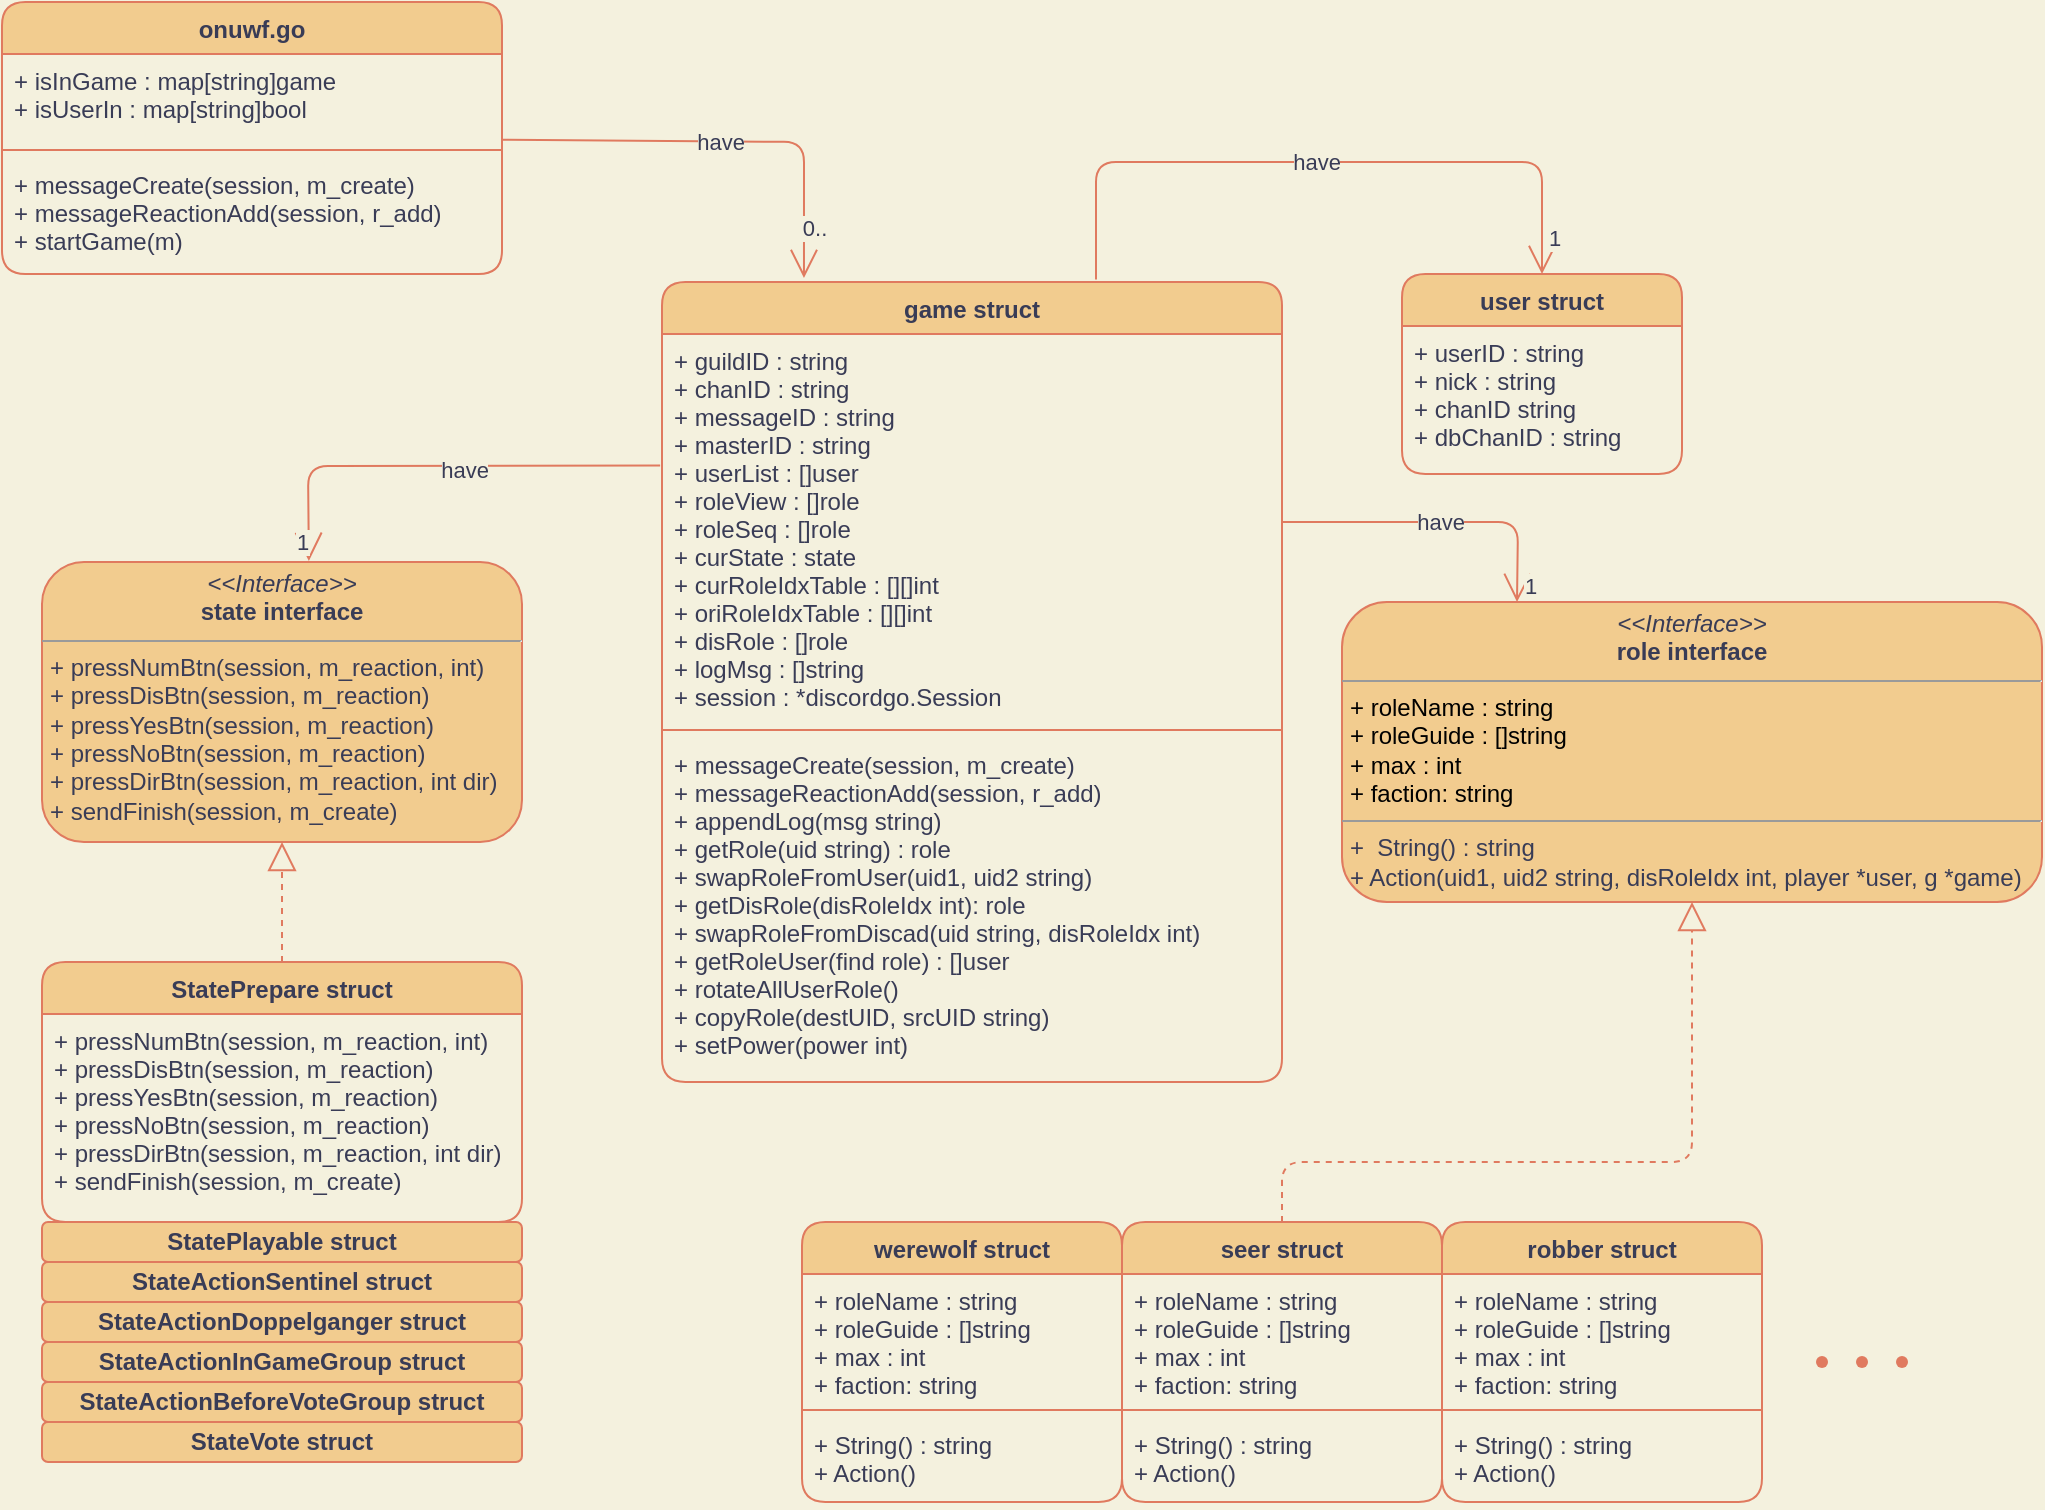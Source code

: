 <mxfile version="14.7.3" type="github">
  <diagram name="Page-1" id="6133507b-19e7-1e82-6fc7-422aa6c4b21f">
    <mxGraphModel dx="1107" dy="814" grid="1" gridSize="10" guides="1" tooltips="1" connect="1" arrows="1" fold="1" page="1" pageScale="1" pageWidth="1100" pageHeight="850" background="#F4F1DE" math="0" shadow="0">
      <root>
        <mxCell id="0" />
        <mxCell id="1" parent="0" />
        <mxCell id="4b7hiU9GkDOYzhKlwPfX-1" value="onuwf.go" style="swimlane;fontStyle=1;align=center;verticalAlign=top;childLayout=stackLayout;horizontal=1;startSize=26;horizontalStack=0;resizeParent=1;resizeParentMax=0;resizeLast=0;collapsible=1;marginBottom=0;fontColor=#393C56;strokeColor=#E07A5F;fillColor=#F2CC8F;rounded=1;" vertex="1" parent="1">
          <mxGeometry x="50" y="30" width="250" height="136" as="geometry" />
        </mxCell>
        <mxCell id="4b7hiU9GkDOYzhKlwPfX-2" value="+ isInGame : map[string]game&#xa;+ isUserIn : map[string]bool" style="text;strokeColor=none;fillColor=none;align=left;verticalAlign=top;spacingLeft=4;spacingRight=4;overflow=hidden;rotatable=0;points=[[0,0.5],[1,0.5]];portConstraint=eastwest;fontColor=#393C56;rounded=1;" vertex="1" parent="4b7hiU9GkDOYzhKlwPfX-1">
          <mxGeometry y="26" width="250" height="44" as="geometry" />
        </mxCell>
        <mxCell id="4b7hiU9GkDOYzhKlwPfX-3" value="" style="line;strokeWidth=1;fillColor=none;align=left;verticalAlign=middle;spacingTop=-1;spacingLeft=3;spacingRight=3;rotatable=0;labelPosition=right;points=[];portConstraint=eastwest;strokeColor=#E07A5F;fontColor=#393C56;labelBackgroundColor=#F4F1DE;rounded=1;" vertex="1" parent="4b7hiU9GkDOYzhKlwPfX-1">
          <mxGeometry y="70" width="250" height="8" as="geometry" />
        </mxCell>
        <mxCell id="4b7hiU9GkDOYzhKlwPfX-4" value="+ messageCreate(session, m_create)&#xa;+ messageReactionAdd(session, r_add)&#xa;+ startGame(m)" style="text;strokeColor=none;fillColor=none;align=left;verticalAlign=top;spacingLeft=4;spacingRight=4;overflow=hidden;rotatable=0;points=[[0,0.5],[1,0.5]];portConstraint=eastwest;fontColor=#393C56;rounded=1;" vertex="1" parent="4b7hiU9GkDOYzhKlwPfX-1">
          <mxGeometry y="78" width="250" height="58" as="geometry" />
        </mxCell>
        <mxCell id="4b7hiU9GkDOYzhKlwPfX-5" value="game struct" style="swimlane;fontStyle=1;align=center;verticalAlign=top;childLayout=stackLayout;horizontal=1;startSize=26;horizontalStack=0;resizeParent=1;resizeParentMax=0;resizeLast=0;collapsible=1;marginBottom=0;fontColor=#393C56;strokeColor=#E07A5F;fillColor=#F2CC8F;rounded=1;" vertex="1" parent="1">
          <mxGeometry x="380" y="170" width="310" height="400" as="geometry" />
        </mxCell>
        <mxCell id="4b7hiU9GkDOYzhKlwPfX-6" value="+ guildID : string&#xa;+ chanID : string&#xa;+ messageID : string&#xa;+ masterID : string&#xa;+ userList : []user&#xa;+ roleView : []role&#xa;+ roleSeq : []role&#xa;+ curState : state&#xa;+ curRoleIdxTable : [][]int&#xa;+ oriRoleIdxTable : [][]int&#xa;+ disRole : []role&#xa;+ logMsg : []string&#xa;+ session : *discordgo.Session" style="text;strokeColor=none;fillColor=none;align=left;verticalAlign=top;spacingLeft=4;spacingRight=4;overflow=hidden;rotatable=0;points=[[0,0.5],[1,0.5]];portConstraint=eastwest;fontColor=#393C56;rounded=1;" vertex="1" parent="4b7hiU9GkDOYzhKlwPfX-5">
          <mxGeometry y="26" width="310" height="194" as="geometry" />
        </mxCell>
        <mxCell id="4b7hiU9GkDOYzhKlwPfX-7" value="" style="line;strokeWidth=1;fillColor=none;align=left;verticalAlign=middle;spacingTop=-1;spacingLeft=3;spacingRight=3;rotatable=0;labelPosition=right;points=[];portConstraint=eastwest;strokeColor=#E07A5F;fontColor=#393C56;labelBackgroundColor=#F4F1DE;rounded=1;" vertex="1" parent="4b7hiU9GkDOYzhKlwPfX-5">
          <mxGeometry y="220" width="310" height="8" as="geometry" />
        </mxCell>
        <mxCell id="4b7hiU9GkDOYzhKlwPfX-8" value="+ messageCreate(session, m_create)&#xa;+ messageReactionAdd(session, r_add)&#xa;+ appendLog(msg string)&#xa;+ getRole(uid string) : role&#xa;+ swapRoleFromUser(uid1, uid2 string)&#xa;+ getDisRole(disRoleIdx int): role&#xa;+ swapRoleFromDiscad(uid string, disRoleIdx int)&#xa;+ getRoleUser(find role) : []user&#xa;+ rotateAllUserRole()&#xa;+ copyRole(destUID, srcUID string)&#xa;+ setPower(power int)" style="text;strokeColor=none;fillColor=none;align=left;verticalAlign=top;spacingLeft=4;spacingRight=4;overflow=hidden;rotatable=0;points=[[0,0.5],[1,0.5]];portConstraint=eastwest;fontColor=#393C56;rounded=1;" vertex="1" parent="4b7hiU9GkDOYzhKlwPfX-5">
          <mxGeometry y="228" width="310" height="172" as="geometry" />
        </mxCell>
        <mxCell id="4b7hiU9GkDOYzhKlwPfX-10" value="werewolf struct" style="swimlane;fontStyle=1;align=center;verticalAlign=top;childLayout=stackLayout;horizontal=1;startSize=26;horizontalStack=0;resizeParent=1;resizeParentMax=0;resizeLast=0;collapsible=1;marginBottom=0;fontColor=#393C56;strokeColor=#E07A5F;fillColor=#F2CC8F;rounded=1;" vertex="1" parent="1">
          <mxGeometry x="450" y="640" width="160" height="140" as="geometry">
            <mxRectangle x="750" y="320" width="120" height="26" as="alternateBounds" />
          </mxGeometry>
        </mxCell>
        <mxCell id="4b7hiU9GkDOYzhKlwPfX-11" value="+ roleName : string&#xa;+ roleGuide : []string&#xa;+ max : int&#xa;+ faction: string" style="text;strokeColor=none;fillColor=none;align=left;verticalAlign=top;spacingLeft=4;spacingRight=4;overflow=hidden;rotatable=0;points=[[0,0.5],[1,0.5]];portConstraint=eastwest;fontColor=#393C56;rounded=1;" vertex="1" parent="4b7hiU9GkDOYzhKlwPfX-10">
          <mxGeometry y="26" width="160" height="64" as="geometry" />
        </mxCell>
        <mxCell id="4b7hiU9GkDOYzhKlwPfX-12" value="" style="line;strokeWidth=1;fillColor=none;align=left;verticalAlign=middle;spacingTop=-1;spacingLeft=3;spacingRight=3;rotatable=0;labelPosition=right;points=[];portConstraint=eastwest;strokeColor=#E07A5F;fontColor=#393C56;labelBackgroundColor=#F4F1DE;rounded=1;" vertex="1" parent="4b7hiU9GkDOYzhKlwPfX-10">
          <mxGeometry y="90" width="160" height="8" as="geometry" />
        </mxCell>
        <mxCell id="4b7hiU9GkDOYzhKlwPfX-13" value="+ String() : string&#xa;+ Action()" style="text;strokeColor=none;fillColor=none;align=left;verticalAlign=top;spacingLeft=4;spacingRight=4;overflow=hidden;rotatable=0;points=[[0,0.5],[1,0.5]];portConstraint=eastwest;fontColor=#393C56;rounded=1;" vertex="1" parent="4b7hiU9GkDOYzhKlwPfX-10">
          <mxGeometry y="98" width="160" height="42" as="geometry" />
        </mxCell>
        <mxCell id="4b7hiU9GkDOYzhKlwPfX-14" value="&lt;p style=&quot;margin: 0px ; margin-top: 4px ; text-align: center&quot;&gt;&lt;i&gt;&amp;lt;&amp;lt;Interface&amp;gt;&amp;gt;&lt;/i&gt;&lt;br&gt;&lt;b&gt;role interface&lt;/b&gt;&lt;/p&gt;&lt;hr size=&quot;1&quot;&gt;&lt;p style=&quot;margin: 0px ; margin-left: 4px&quot;&gt;&lt;span style=&quot;color: rgb(0 , 0 , 0)&quot;&gt;+ roleName : string&lt;/span&gt;&lt;br style=&quot;padding: 0px ; margin: 0px ; color: rgb(0 , 0 , 0)&quot;&gt;&lt;span style=&quot;color: rgb(0 , 0 , 0)&quot;&gt;+ roleGuide : []string&lt;/span&gt;&lt;br style=&quot;padding: 0px ; margin: 0px ; color: rgb(0 , 0 , 0)&quot;&gt;&lt;span style=&quot;color: rgb(0 , 0 , 0)&quot;&gt;+ max : int&lt;/span&gt;&lt;br style=&quot;padding: 0px ; margin: 0px ; color: rgb(0 , 0 , 0)&quot;&gt;&lt;span style=&quot;color: rgb(0 , 0 , 0)&quot;&gt;+ faction: string&lt;/span&gt;&lt;br&gt;&lt;/p&gt;&lt;hr size=&quot;1&quot;&gt;&lt;p style=&quot;margin: 0px ; margin-left: 4px&quot;&gt;+ &amp;nbsp;String() : string&lt;/p&gt;&lt;p style=&quot;margin: 0px 0px 0px 4px&quot;&gt;+ Action(uid1, uid2 string, disRoleIdx int, player *user, g *game)&lt;/p&gt;" style="verticalAlign=top;align=left;overflow=fill;fontSize=12;fontFamily=Helvetica;html=1;fontColor=#393C56;strokeColor=#E07A5F;fillColor=#F2CC8F;rounded=1;" vertex="1" parent="1">
          <mxGeometry x="720" y="330" width="350" height="150" as="geometry" />
        </mxCell>
        <mxCell id="4b7hiU9GkDOYzhKlwPfX-15" value="" style="shape=waypoint;size=6;pointerEvents=1;points=[];fillColor=none;resizable=0;rotatable=0;perimeter=centerPerimeter;snapToPoint=1;fontColor=#393C56;strokeColor=#E07A5F;rounded=1;" vertex="1" parent="1">
          <mxGeometry x="980" y="690" width="40" height="40" as="geometry" />
        </mxCell>
        <mxCell id="4b7hiU9GkDOYzhKlwPfX-16" value="" style="shape=waypoint;size=6;pointerEvents=1;points=[];fillColor=none;resizable=0;rotatable=0;perimeter=centerPerimeter;snapToPoint=1;fontColor=#393C56;strokeColor=#E07A5F;rounded=1;" vertex="1" parent="1">
          <mxGeometry x="960" y="690" width="40" height="40" as="geometry" />
        </mxCell>
        <mxCell id="4b7hiU9GkDOYzhKlwPfX-17" value="" style="shape=waypoint;size=6;pointerEvents=1;points=[];fillColor=none;resizable=0;rotatable=0;perimeter=centerPerimeter;snapToPoint=1;fontColor=#393C56;strokeColor=#E07A5F;rounded=1;" vertex="1" parent="1">
          <mxGeometry x="940" y="690" width="40" height="40" as="geometry" />
        </mxCell>
        <mxCell id="4b7hiU9GkDOYzhKlwPfX-18" value="seer struct" style="swimlane;fontStyle=1;align=center;verticalAlign=top;childLayout=stackLayout;horizontal=1;startSize=26;horizontalStack=0;resizeParent=1;resizeParentMax=0;resizeLast=0;collapsible=1;marginBottom=0;fontColor=#393C56;strokeColor=#E07A5F;fillColor=#F2CC8F;rounded=1;" vertex="1" parent="1">
          <mxGeometry x="610" y="640" width="160" height="140" as="geometry">
            <mxRectangle x="910" y="320" width="90" height="26" as="alternateBounds" />
          </mxGeometry>
        </mxCell>
        <mxCell id="4b7hiU9GkDOYzhKlwPfX-19" value="+ roleName : string&#xa;+ roleGuide : []string&#xa;+ max : int&#xa;+ faction: string" style="text;strokeColor=none;fillColor=none;align=left;verticalAlign=top;spacingLeft=4;spacingRight=4;overflow=hidden;rotatable=0;points=[[0,0.5],[1,0.5]];portConstraint=eastwest;fontColor=#393C56;rounded=1;" vertex="1" parent="4b7hiU9GkDOYzhKlwPfX-18">
          <mxGeometry y="26" width="160" height="64" as="geometry" />
        </mxCell>
        <mxCell id="4b7hiU9GkDOYzhKlwPfX-20" value="" style="line;strokeWidth=1;fillColor=none;align=left;verticalAlign=middle;spacingTop=-1;spacingLeft=3;spacingRight=3;rotatable=0;labelPosition=right;points=[];portConstraint=eastwest;strokeColor=#E07A5F;fontColor=#393C56;labelBackgroundColor=#F4F1DE;rounded=1;" vertex="1" parent="4b7hiU9GkDOYzhKlwPfX-18">
          <mxGeometry y="90" width="160" height="8" as="geometry" />
        </mxCell>
        <mxCell id="4b7hiU9GkDOYzhKlwPfX-21" value="+ String() : string&#xa;+ Action()" style="text;strokeColor=none;fillColor=none;align=left;verticalAlign=top;spacingLeft=4;spacingRight=4;overflow=hidden;rotatable=0;points=[[0,0.5],[1,0.5]];portConstraint=eastwest;fontColor=#393C56;rounded=1;" vertex="1" parent="4b7hiU9GkDOYzhKlwPfX-18">
          <mxGeometry y="98" width="160" height="42" as="geometry" />
        </mxCell>
        <mxCell id="4b7hiU9GkDOYzhKlwPfX-26" value="robber struct" style="swimlane;fontStyle=1;align=center;verticalAlign=top;childLayout=stackLayout;horizontal=1;startSize=26;horizontalStack=0;resizeParent=1;resizeParentMax=0;resizeLast=0;collapsible=1;marginBottom=0;fontColor=#393C56;strokeColor=#E07A5F;fillColor=#F2CC8F;rounded=1;" vertex="1" parent="1">
          <mxGeometry x="770" y="640" width="160" height="140" as="geometry">
            <mxRectangle x="750" y="460" width="110" height="26" as="alternateBounds" />
          </mxGeometry>
        </mxCell>
        <mxCell id="4b7hiU9GkDOYzhKlwPfX-27" value="+ roleName : string&#xa;+ roleGuide : []string&#xa;+ max : int&#xa;+ faction: string" style="text;strokeColor=none;fillColor=none;align=left;verticalAlign=top;spacingLeft=4;spacingRight=4;overflow=hidden;rotatable=0;points=[[0,0.5],[1,0.5]];portConstraint=eastwest;fontColor=#393C56;rounded=1;" vertex="1" parent="4b7hiU9GkDOYzhKlwPfX-26">
          <mxGeometry y="26" width="160" height="64" as="geometry" />
        </mxCell>
        <mxCell id="4b7hiU9GkDOYzhKlwPfX-28" value="" style="line;strokeWidth=1;fillColor=none;align=left;verticalAlign=middle;spacingTop=-1;spacingLeft=3;spacingRight=3;rotatable=0;labelPosition=right;points=[];portConstraint=eastwest;strokeColor=#E07A5F;fontColor=#393C56;labelBackgroundColor=#F4F1DE;rounded=1;" vertex="1" parent="4b7hiU9GkDOYzhKlwPfX-26">
          <mxGeometry y="90" width="160" height="8" as="geometry" />
        </mxCell>
        <mxCell id="4b7hiU9GkDOYzhKlwPfX-29" value="+ String() : string&#xa;+ Action()" style="text;strokeColor=none;fillColor=none;align=left;verticalAlign=top;spacingLeft=4;spacingRight=4;overflow=hidden;rotatable=0;points=[[0,0.5],[1,0.5]];portConstraint=eastwest;fontColor=#393C56;rounded=1;" vertex="1" parent="4b7hiU9GkDOYzhKlwPfX-26">
          <mxGeometry y="98" width="160" height="42" as="geometry" />
        </mxCell>
        <mxCell id="4b7hiU9GkDOYzhKlwPfX-30" value="&lt;p style=&quot;margin: 0px ; margin-top: 4px ; text-align: center&quot;&gt;&lt;i&gt;&amp;lt;&amp;lt;Interface&amp;gt;&amp;gt;&lt;/i&gt;&lt;br&gt;&lt;b&gt;state interface&lt;/b&gt;&lt;/p&gt;&lt;hr size=&quot;1&quot;&gt;&lt;p style=&quot;margin: 0px ; margin-left: 4px&quot;&gt;+ pressNumBtn(session, m_reaction, int)&lt;/p&gt;&lt;p style=&quot;margin: 0px ; margin-left: 4px&quot;&gt;+ pressDisBtn(session, m_reaction)&lt;/p&gt;&lt;p style=&quot;margin: 0px ; margin-left: 4px&quot;&gt;+ pressYesBtn(session, m_reaction)&lt;/p&gt;&lt;p style=&quot;margin: 0px ; margin-left: 4px&quot;&gt;+ pressNoBtn(session, m_reaction)&lt;/p&gt;&lt;p style=&quot;margin: 0px ; margin-left: 4px&quot;&gt;+ pressDirBtn(session, m_reaction, int dir)&lt;/p&gt;&lt;p style=&quot;margin: 0px ; margin-left: 4px&quot;&gt;+ sendFinish(session, m_create)&lt;/p&gt;" style="verticalAlign=top;align=left;overflow=fill;fontSize=12;fontFamily=Helvetica;html=1;fontColor=#393C56;strokeColor=#E07A5F;fillColor=#F2CC8F;rounded=1;" vertex="1" parent="1">
          <mxGeometry x="70" y="310" width="240" height="140" as="geometry" />
        </mxCell>
        <mxCell id="4b7hiU9GkDOYzhKlwPfX-31" value="user struct" style="swimlane;fontStyle=1;align=center;verticalAlign=top;childLayout=stackLayout;horizontal=1;startSize=26;horizontalStack=0;resizeParent=1;resizeParentMax=0;resizeLast=0;collapsible=1;marginBottom=0;fontColor=#393C56;strokeColor=#E07A5F;fillColor=#F2CC8F;rounded=1;" vertex="1" parent="1">
          <mxGeometry x="750" y="166" width="140" height="100" as="geometry" />
        </mxCell>
        <mxCell id="4b7hiU9GkDOYzhKlwPfX-32" value="+ userID : string&#xa;+ nick : string&#xa;+ chanID string&#xa;+ dbChanID : string" style="text;strokeColor=none;fillColor=none;align=left;verticalAlign=top;spacingLeft=4;spacingRight=4;overflow=hidden;rotatable=0;points=[[0,0.5],[1,0.5]];portConstraint=eastwest;fontColor=#393C56;rounded=1;" vertex="1" parent="4b7hiU9GkDOYzhKlwPfX-31">
          <mxGeometry y="26" width="140" height="74" as="geometry" />
        </mxCell>
        <mxCell id="4b7hiU9GkDOYzhKlwPfX-35" value="StatePrepare struct" style="swimlane;fontStyle=1;align=center;verticalAlign=top;childLayout=stackLayout;horizontal=1;startSize=26;horizontalStack=0;resizeParent=1;resizeParentMax=0;resizeLast=0;collapsible=1;marginBottom=0;fontColor=#393C56;strokeColor=#E07A5F;fillColor=#F2CC8F;rounded=1;" vertex="1" parent="1">
          <mxGeometry x="70" y="510" width="240" height="130" as="geometry" />
        </mxCell>
        <mxCell id="4b7hiU9GkDOYzhKlwPfX-38" value="+ pressNumBtn(session, m_reaction, int)&#xa;+ pressDisBtn(session, m_reaction)&#xa;+ pressYesBtn(session, m_reaction)&#xa;+ pressNoBtn(session, m_reaction)&#xa;+ pressDirBtn(session, m_reaction, int dir)&#xa;+ sendFinish(session, m_create)" style="text;strokeColor=none;fillColor=none;align=left;verticalAlign=top;spacingLeft=4;spacingRight=4;overflow=hidden;rotatable=0;points=[[0,0.5],[1,0.5]];portConstraint=eastwest;fontColor=#393C56;rounded=1;" vertex="1" parent="4b7hiU9GkDOYzhKlwPfX-35">
          <mxGeometry y="26" width="240" height="104" as="geometry" />
        </mxCell>
        <mxCell id="4b7hiU9GkDOYzhKlwPfX-42" value="&lt;b&gt;StatePlayable struct&lt;/b&gt;" style="whiteSpace=wrap;html=1;fontColor=#393C56;strokeColor=#E07A5F;fillColor=#F2CC8F;rounded=1;" vertex="1" parent="1">
          <mxGeometry x="70" y="640" width="240" height="20" as="geometry" />
        </mxCell>
        <mxCell id="4b7hiU9GkDOYzhKlwPfX-43" value="&lt;b&gt;StateActionSentinel struct&lt;/b&gt;" style="whiteSpace=wrap;html=1;fontColor=#393C56;strokeColor=#E07A5F;fillColor=#F2CC8F;rounded=1;" vertex="1" parent="1">
          <mxGeometry x="70" y="660" width="240" height="20" as="geometry" />
        </mxCell>
        <mxCell id="4b7hiU9GkDOYzhKlwPfX-44" value="&lt;b&gt;StateActionDoppelganger struct&lt;/b&gt;" style="whiteSpace=wrap;html=1;fontColor=#393C56;strokeColor=#E07A5F;fillColor=#F2CC8F;rounded=1;" vertex="1" parent="1">
          <mxGeometry x="70" y="680" width="240" height="20" as="geometry" />
        </mxCell>
        <mxCell id="4b7hiU9GkDOYzhKlwPfX-45" value="&lt;b&gt;StateActionInGameGroup struct&lt;/b&gt;" style="whiteSpace=wrap;html=1;fontColor=#393C56;strokeColor=#E07A5F;fillColor=#F2CC8F;rounded=1;" vertex="1" parent="1">
          <mxGeometry x="70" y="700" width="240" height="20" as="geometry" />
        </mxCell>
        <mxCell id="4b7hiU9GkDOYzhKlwPfX-46" value="&lt;b&gt;StateActionBeforeVoteGroup struct&lt;/b&gt;" style="whiteSpace=wrap;html=1;fontColor=#393C56;strokeColor=#E07A5F;fillColor=#F2CC8F;rounded=1;" vertex="1" parent="1">
          <mxGeometry x="70" y="720" width="240" height="20" as="geometry" />
        </mxCell>
        <mxCell id="4b7hiU9GkDOYzhKlwPfX-47" value="&lt;b&gt;StateVote&amp;nbsp;struct&lt;/b&gt;" style="whiteSpace=wrap;html=1;fontColor=#393C56;strokeColor=#E07A5F;fillColor=#F2CC8F;rounded=1;" vertex="1" parent="1">
          <mxGeometry x="70" y="740" width="240" height="20" as="geometry" />
        </mxCell>
        <mxCell id="4b7hiU9GkDOYzhKlwPfX-49" value="" style="endArrow=block;dashed=1;endFill=0;endSize=12;html=1;fontColor=#393C56;strokeColor=#E07A5F;fillColor=#F2CC8F;exitX=0.5;exitY=0;exitDx=0;exitDy=0;entryX=0.5;entryY=1;entryDx=0;entryDy=0;labelBackgroundColor=#F4F1DE;" edge="1" parent="1" source="4b7hiU9GkDOYzhKlwPfX-35" target="4b7hiU9GkDOYzhKlwPfX-30">
          <mxGeometry width="160" relative="1" as="geometry">
            <mxPoint x="280" y="400" as="sourcePoint" />
            <mxPoint x="440" y="400" as="targetPoint" />
          </mxGeometry>
        </mxCell>
        <mxCell id="4b7hiU9GkDOYzhKlwPfX-52" value="have" style="endArrow=open;endFill=1;endSize=12;html=1;fontColor=#393C56;strokeColor=#E07A5F;fillColor=#F2CC8F;entryX=0.229;entryY=-0.005;entryDx=0;entryDy=0;entryPerimeter=0;labelBackgroundColor=#F4F1DE;" edge="1" parent="1" source="4b7hiU9GkDOYzhKlwPfX-1" target="4b7hiU9GkDOYzhKlwPfX-5">
          <mxGeometry width="160" relative="1" as="geometry">
            <mxPoint x="260" y="400" as="sourcePoint" />
            <mxPoint x="420" y="400" as="targetPoint" />
            <Array as="points">
              <mxPoint x="451" y="100" />
            </Array>
          </mxGeometry>
        </mxCell>
        <mxCell id="4b7hiU9GkDOYzhKlwPfX-53" value="0.." style="edgeLabel;html=1;align=center;verticalAlign=middle;resizable=0;points=[];fontColor=#393C56;labelBackgroundColor=#F4F1DE;rounded=1;" vertex="1" connectable="0" parent="4b7hiU9GkDOYzhKlwPfX-52">
          <mxGeometry x="0.771" y="5" relative="1" as="geometry">
            <mxPoint as="offset" />
          </mxGeometry>
        </mxCell>
        <mxCell id="4b7hiU9GkDOYzhKlwPfX-55" value="have" style="endArrow=open;endFill=1;endSize=12;html=1;fontColor=#393C56;strokeColor=#E07A5F;fillColor=#F2CC8F;entryX=0.25;entryY=0;entryDx=0;entryDy=0;labelBackgroundColor=#F4F1DE;" edge="1" parent="1" target="4b7hiU9GkDOYzhKlwPfX-14">
          <mxGeometry width="160" relative="1" as="geometry">
            <mxPoint x="690" y="290" as="sourcePoint" />
            <mxPoint x="730" y="480" as="targetPoint" />
            <Array as="points">
              <mxPoint x="808" y="290" />
            </Array>
          </mxGeometry>
        </mxCell>
        <mxCell id="4b7hiU9GkDOYzhKlwPfX-56" value="1" style="edgeLabel;html=1;align=center;verticalAlign=middle;resizable=0;points=[];fontColor=#393C56;labelBackgroundColor=#F4F1DE;rounded=1;" vertex="1" connectable="0" parent="4b7hiU9GkDOYzhKlwPfX-55">
          <mxGeometry x="0.891" y="6" relative="1" as="geometry">
            <mxPoint as="offset" />
          </mxGeometry>
        </mxCell>
        <mxCell id="4b7hiU9GkDOYzhKlwPfX-57" value="" style="endArrow=open;endFill=1;endSize=12;html=1;fontColor=#393C56;strokeColor=#E07A5F;fillColor=#F2CC8F;exitX=-0.003;exitY=0.339;exitDx=0;exitDy=0;exitPerimeter=0;entryX=0.556;entryY=-0.004;entryDx=0;entryDy=0;entryPerimeter=0;labelBackgroundColor=#F4F1DE;" edge="1" parent="1" source="4b7hiU9GkDOYzhKlwPfX-6" target="4b7hiU9GkDOYzhKlwPfX-30">
          <mxGeometry width="160" relative="1" as="geometry">
            <mxPoint x="290" y="480" as="sourcePoint" />
            <mxPoint x="450" y="480" as="targetPoint" />
            <Array as="points">
              <mxPoint x="203" y="262" />
            </Array>
          </mxGeometry>
        </mxCell>
        <mxCell id="4b7hiU9GkDOYzhKlwPfX-59" value="have" style="edgeLabel;html=1;align=center;verticalAlign=middle;resizable=0;points=[];fontColor=#393C56;labelBackgroundColor=#F4F1DE;rounded=1;" vertex="1" connectable="0" parent="4b7hiU9GkDOYzhKlwPfX-57">
          <mxGeometry x="-0.124" y="2" relative="1" as="geometry">
            <mxPoint as="offset" />
          </mxGeometry>
        </mxCell>
        <mxCell id="4b7hiU9GkDOYzhKlwPfX-61" value="1" style="edgeLabel;html=1;align=center;verticalAlign=middle;resizable=0;points=[];fontColor=#393C56;labelBackgroundColor=#F4F1DE;rounded=1;" vertex="1" connectable="0" parent="4b7hiU9GkDOYzhKlwPfX-57">
          <mxGeometry x="0.912" y="-4" relative="1" as="geometry">
            <mxPoint as="offset" />
          </mxGeometry>
        </mxCell>
        <mxCell id="4b7hiU9GkDOYzhKlwPfX-72" value="" style="endArrow=block;dashed=1;endFill=0;endSize=12;html=1;fontColor=#393C56;strokeColor=#E07A5F;fillColor=#F2CC8F;exitX=0.5;exitY=0;exitDx=0;exitDy=0;entryX=0.5;entryY=1;entryDx=0;entryDy=0;labelBackgroundColor=#F4F1DE;" edge="1" parent="1" source="4b7hiU9GkDOYzhKlwPfX-18" target="4b7hiU9GkDOYzhKlwPfX-14">
          <mxGeometry width="160" relative="1" as="geometry">
            <mxPoint x="190" y="510" as="sourcePoint" />
            <mxPoint x="190" y="450" as="targetPoint" />
            <Array as="points">
              <mxPoint x="690" y="610" />
              <mxPoint x="895" y="610" />
            </Array>
          </mxGeometry>
        </mxCell>
        <mxCell id="4b7hiU9GkDOYzhKlwPfX-73" value="have" style="endArrow=open;endFill=1;endSize=12;html=1;fontColor=#393C56;strokeColor=#E07A5F;fillColor=#F2CC8F;labelBackgroundColor=#F4F1DE;exitX=0.7;exitY=-0.003;exitDx=0;exitDy=0;exitPerimeter=0;entryX=0.5;entryY=0;entryDx=0;entryDy=0;" edge="1" parent="1" source="4b7hiU9GkDOYzhKlwPfX-5" target="4b7hiU9GkDOYzhKlwPfX-31">
          <mxGeometry width="160" relative="1" as="geometry">
            <mxPoint x="630" y="150" as="sourcePoint" />
            <mxPoint x="750" y="220" as="targetPoint" />
            <Array as="points">
              <mxPoint x="597" y="110" />
              <mxPoint x="820" y="110" />
            </Array>
          </mxGeometry>
        </mxCell>
        <mxCell id="4b7hiU9GkDOYzhKlwPfX-74" value="1" style="edgeLabel;html=1;align=center;verticalAlign=middle;resizable=0;points=[];fontColor=#393C56;labelBackgroundColor=#F4F1DE;rounded=1;" vertex="1" connectable="0" parent="4b7hiU9GkDOYzhKlwPfX-73">
          <mxGeometry x="0.891" y="6" relative="1" as="geometry">
            <mxPoint as="offset" />
          </mxGeometry>
        </mxCell>
      </root>
    </mxGraphModel>
  </diagram>
</mxfile>
